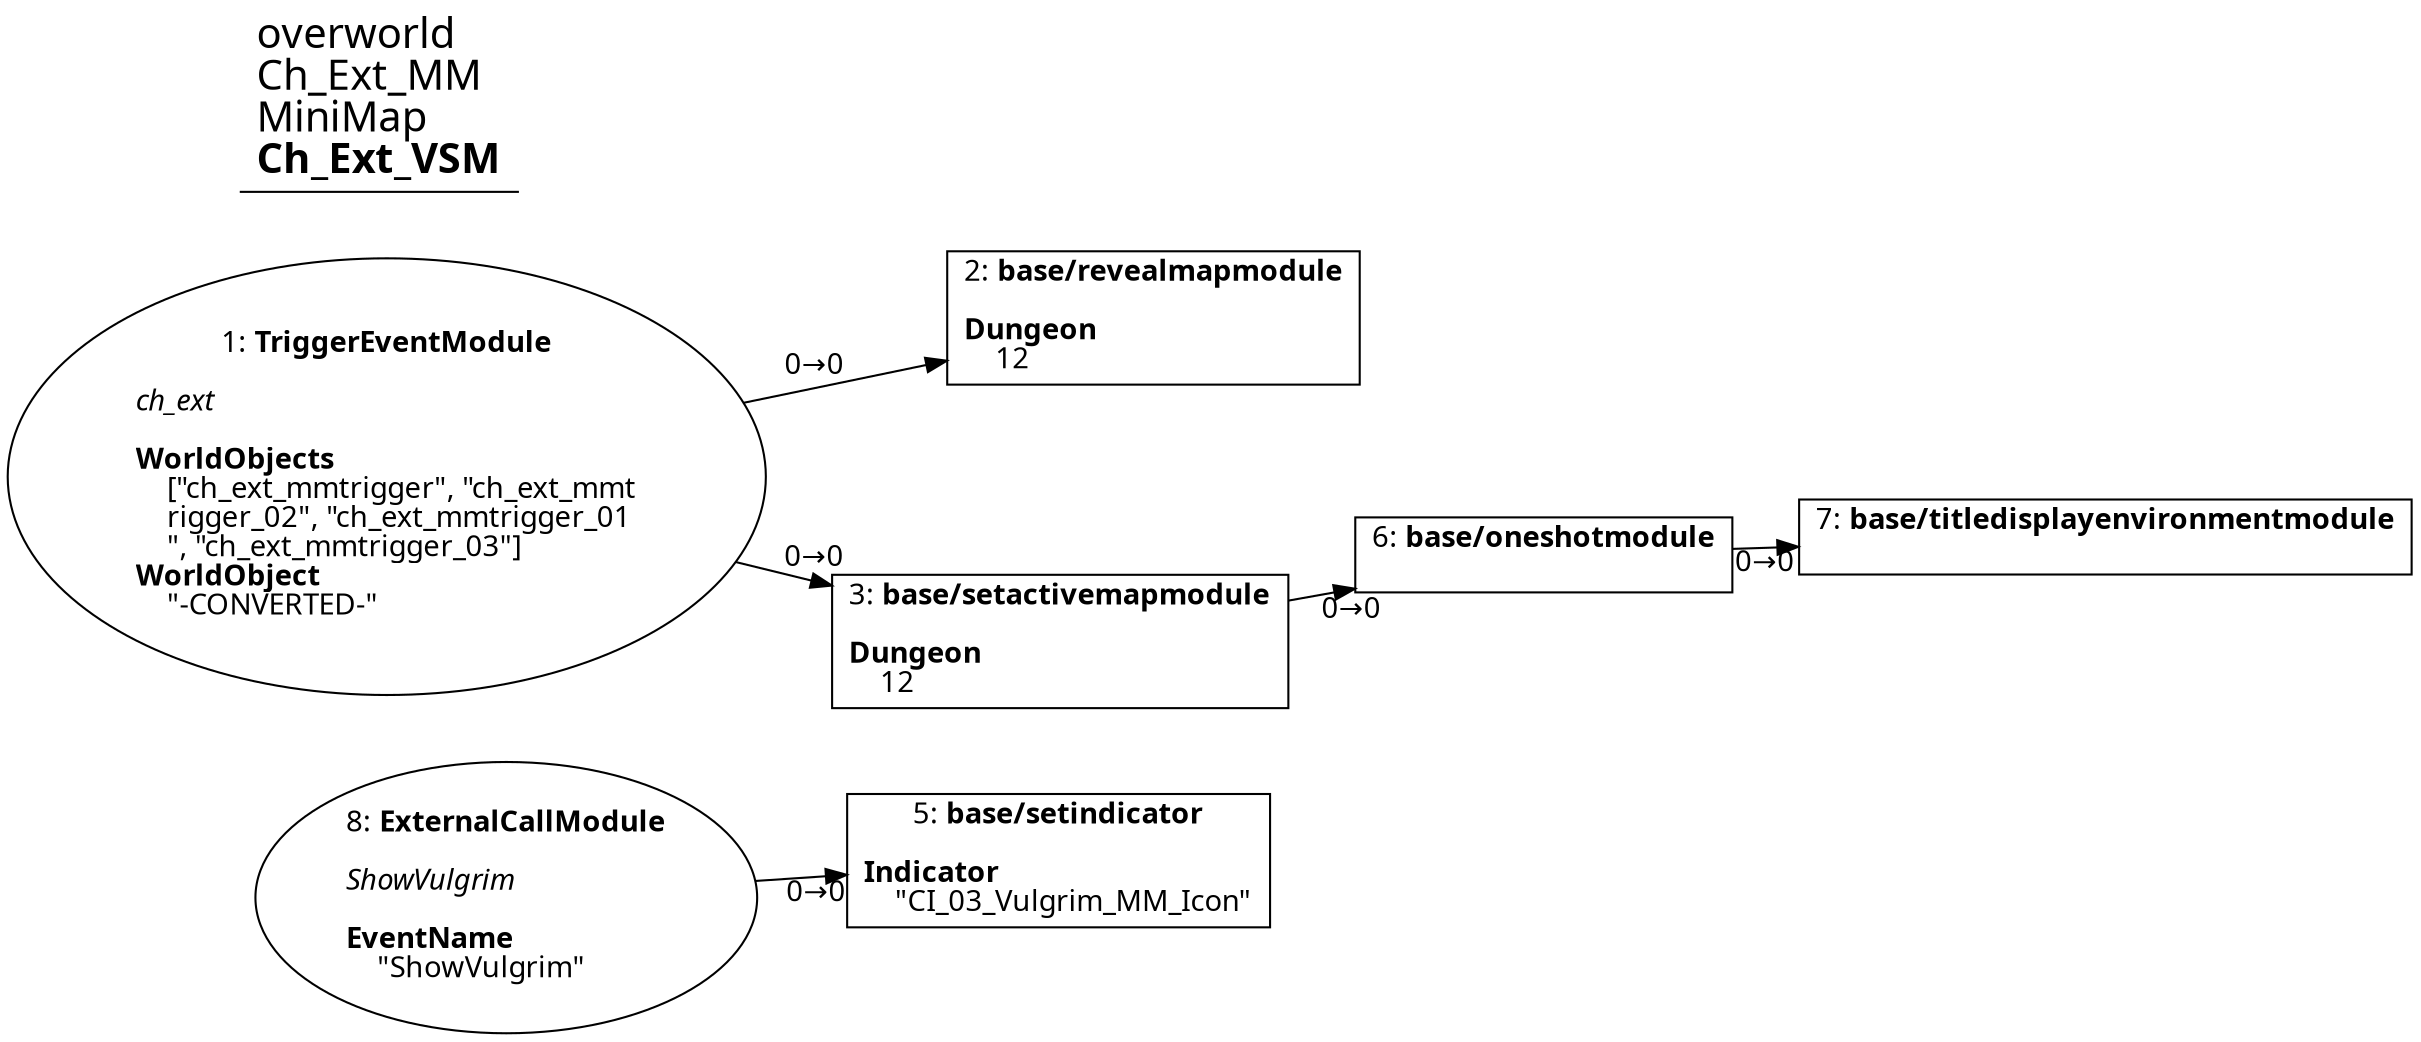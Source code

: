 digraph {
    layout = fdp;
    overlap = prism;
    sep = "+16";
    splines = spline;

    node [ shape = box ];

    graph [ fontname = "Segoe UI" ];
    node [ fontname = "Segoe UI" ];
    edge [ fontname = "Segoe UI" ];

    1 [ label = <1: <b>TriggerEventModule</b><br/><br/><i>ch_ext<br align="left"/></i><br align="left"/><b>WorldObjects</b><br align="left"/>    [&quot;ch_ext_mmtrigger&quot;, &quot;ch_ext_mmt<br align="left"/>    rigger_02&quot;, &quot;ch_ext_mmtrigger_01<br align="left"/>    &quot;, &quot;ch_ext_mmtrigger_03&quot;]<br align="left"/><b>WorldObject</b><br align="left"/>    &quot;-CONVERTED-&quot;<br align="left"/>> ];
    1 [ shape = oval ]
    1 [ pos = "0.303,-0.12900001!" ];
    1 -> 2 [ label = "0→0" ];
    1 -> 3 [ label = "0→0" ];

    2 [ label = <2: <b>base/revealmapmodule</b><br/><br/><b>Dungeon</b><br align="left"/>    12<br align="left"/>> ];
    2 [ pos = "0.669,-0.101!" ];

    3 [ label = <3: <b>base/setactivemapmodule</b><br/><br/><b>Dungeon</b><br align="left"/>    12<br align="left"/>> ];
    3 [ pos = "0.66,-0.23900001!" ];
    3 -> 6 [ label = "0→0" ];

    5 [ label = <5: <b>base/setindicator</b><br/><br/><b>Indicator</b><br align="left"/>    &quot;CI_03_Vulgrim_MM_Icon&quot;<br align="left"/>> ];
    5 [ pos = "0.651,-0.42000002!" ];

    6 [ label = <6: <b>base/oneshotmodule</b><br/><br/>> ];
    6 [ pos = "0.86700004,-0.23900001!" ];
    6 -> 7 [ label = "0→0" ];

    7 [ label = <7: <b>base/titledisplayenvironmentmodule</b><br/><br/>> ];
    7 [ pos = "1.057,-0.23900001!" ];

    8 [ label = <8: <b>ExternalCallModule</b><br/><br/><i>ShowVulgrim<br align="left"/></i><br align="left"/><b>EventName</b><br align="left"/>    &quot;ShowVulgrim&quot;<br align="left"/>> ];
    8 [ shape = oval ]
    8 [ pos = "0.38900003,-0.42000002!" ];
    8 -> 5 [ label = "0→0" ];

    title [ pos = "0.30200002,-0.1!" ];
    title [ shape = underline ];
    title [ label = <<font point-size="20">overworld<br align="left"/>Ch_Ext_MM<br align="left"/>MiniMap<br align="left"/><b>Ch_Ext_VSM</b><br align="left"/></font>> ];
}
